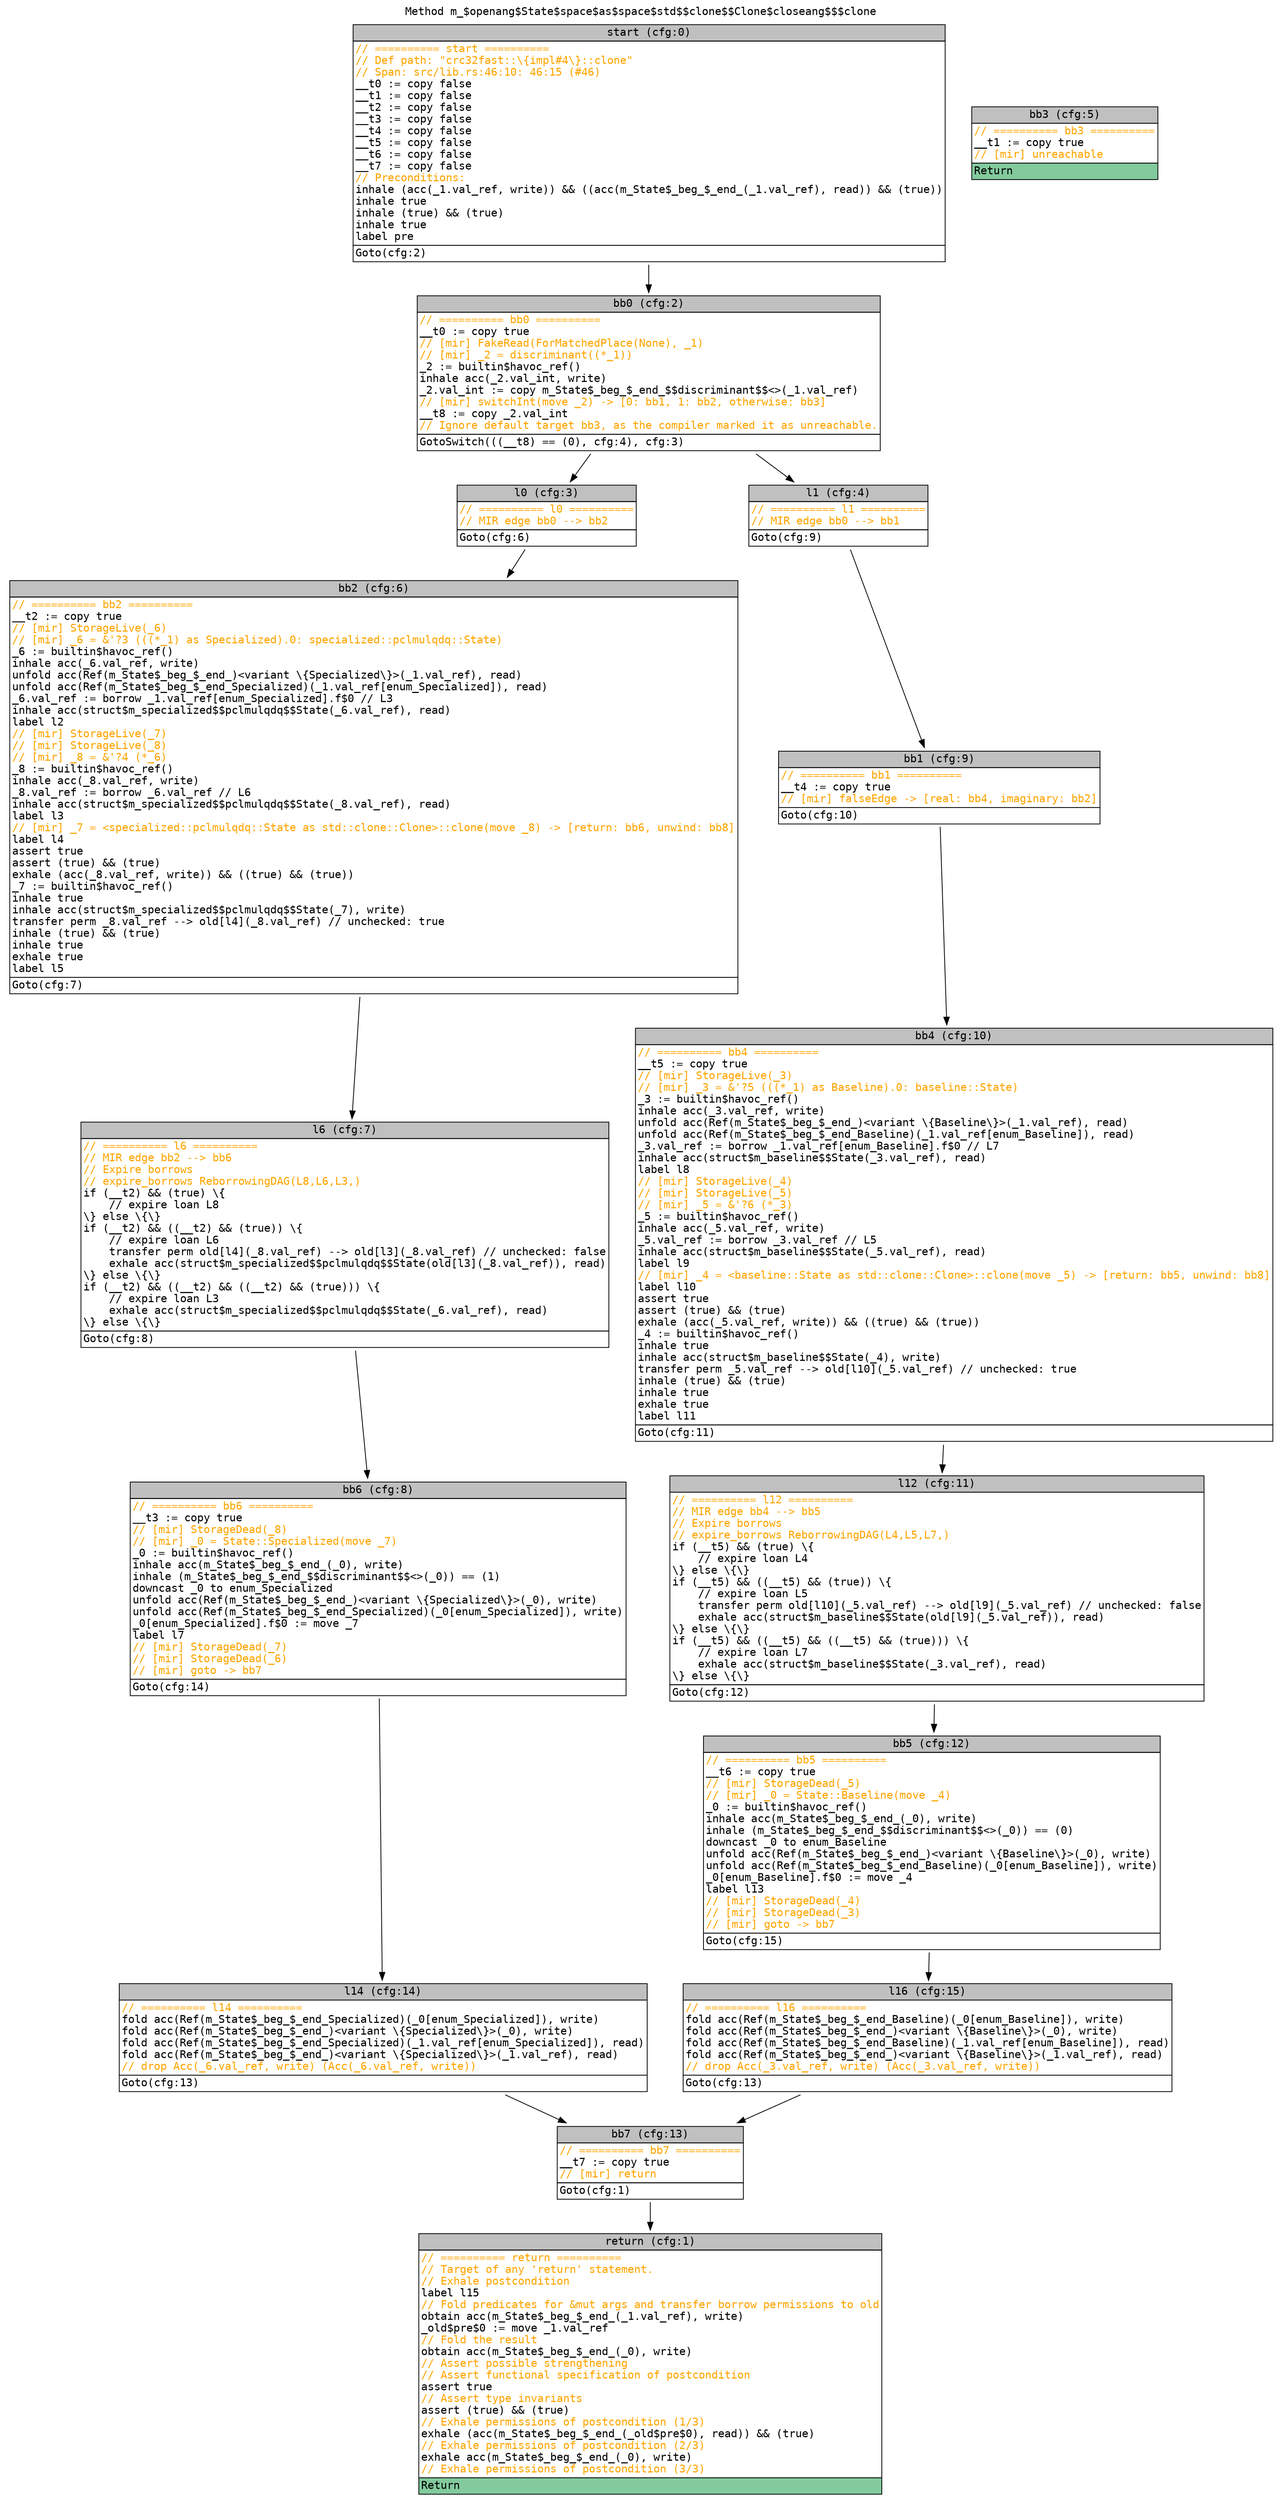 digraph CFG {
graph [fontname=monospace];
node [fontname=monospace];
edge [fontname=monospace];
labelloc="t";
label="Method m_$openang$State$space$as$space$std$$clone$$Clone$closeang$$$clone";
"block_start" [shape=none,label=<<table border="0" cellborder="1" cellspacing="0"><tr><td bgcolor="gray" align="center">start (cfg:0)</td></tr><tr><td align="left" balign="left"><font color="orange">// ========== start ==========</font><br/><font color="orange">// Def path: "crc32fast::\{impl#4\}::clone"</font><br/><font color="orange">// Span: src/lib.rs:46:10: 46:15 (#46)</font><br/>__t0 := copy false<br/>__t1 := copy false<br/>__t2 := copy false<br/>__t3 := copy false<br/>__t4 := copy false<br/>__t5 := copy false<br/>__t6 := copy false<br/>__t7 := copy false<br/><font color="orange">// Preconditions:</font><br/>inhale (acc(_1.val_ref, write)) &amp;&amp; ((acc(m_State$_beg_$_end_(_1.val_ref), read)) &amp;&amp; (true))<br/>inhale true<br/>inhale (true) &amp;&amp; (true)<br/>inhale true<br/>label pre</td></tr><tr><td align="left">Goto(cfg:2)<br/></td></tr></table>>];
"block_return" [shape=none,label=<<table border="0" cellborder="1" cellspacing="0"><tr><td bgcolor="gray" align="center">return (cfg:1)</td></tr><tr><td align="left" balign="left"><font color="orange">// ========== return ==========</font><br/><font color="orange">// Target of any 'return' statement.</font><br/><font color="orange">// Exhale postcondition</font><br/>label l15<br/><font color="orange">// Fold predicates for &amp;mut args and transfer borrow permissions to old</font><br/>obtain acc(m_State$_beg_$_end_(_1.val_ref), write)<br/>_old$pre$0 := move _1.val_ref<br/><font color="orange">// Fold the result</font><br/>obtain acc(m_State$_beg_$_end_(_0), write)<br/><font color="orange">// Assert possible strengthening</font><br/><font color="orange">// Assert functional specification of postcondition</font><br/>assert true<br/><font color="orange">// Assert type invariants</font><br/>assert (true) &amp;&amp; (true)<br/><font color="orange">// Exhale permissions of postcondition (1/3)</font><br/>exhale (acc(m_State$_beg_$_end_(_old$pre$0), read)) &amp;&amp; (true)<br/><font color="orange">// Exhale permissions of postcondition (2/3)</font><br/>exhale acc(m_State$_beg_$_end_(_0), write)<br/><font color="orange">// Exhale permissions of postcondition (3/3)</font></td></tr><tr><td align="left" bgcolor="#82CA9D">Return<br/></td></tr></table>>];
"block_bb0" [shape=none,label=<<table border="0" cellborder="1" cellspacing="0"><tr><td bgcolor="gray" align="center">bb0 (cfg:2)</td></tr><tr><td align="left" balign="left"><font color="orange">// ========== bb0 ==========</font><br/>__t0 := copy true<br/><font color="orange">// [mir] FakeRead(ForMatchedPlace(None), _1)</font><br/><font color="orange">// [mir] _2 = discriminant((*_1))</font><br/>_2 := builtin$havoc_ref()<br/>inhale acc(_2.val_int, write)<br/>_2.val_int := copy m_State$_beg_$_end_$$discriminant$$&lt;&gt;(_1.val_ref)<br/><font color="orange">// [mir] switchInt(move _2) -&gt; [0: bb1, 1: bb2, otherwise: bb3]</font><br/>__t8 := copy _2.val_int<br/><font color="orange">// Ignore default target bb3, as the compiler marked it as unreachable.</font></td></tr><tr><td align="left">GotoSwitch(((__t8) == (0), cfg:4), cfg:3)<br/></td></tr></table>>];
"block_l0" [shape=none,label=<<table border="0" cellborder="1" cellspacing="0"><tr><td bgcolor="gray" align="center">l0 (cfg:3)</td></tr><tr><td align="left" balign="left"><font color="orange">// ========== l0 ==========</font><br/><font color="orange">// MIR edge bb0 --&gt; bb2</font></td></tr><tr><td align="left">Goto(cfg:6)<br/></td></tr></table>>];
"block_l1" [shape=none,label=<<table border="0" cellborder="1" cellspacing="0"><tr><td bgcolor="gray" align="center">l1 (cfg:4)</td></tr><tr><td align="left" balign="left"><font color="orange">// ========== l1 ==========</font><br/><font color="orange">// MIR edge bb0 --&gt; bb1</font></td></tr><tr><td align="left">Goto(cfg:9)<br/></td></tr></table>>];
"block_bb3" [shape=none,label=<<table border="0" cellborder="1" cellspacing="0"><tr><td bgcolor="gray" align="center">bb3 (cfg:5)</td></tr><tr><td align="left" balign="left"><font color="orange">// ========== bb3 ==========</font><br/>__t1 := copy true<br/><font color="orange">// [mir] unreachable</font></td></tr><tr><td align="left" bgcolor="#82CA9D">Return<br/></td></tr></table>>];
"block_bb2" [shape=none,label=<<table border="0" cellborder="1" cellspacing="0"><tr><td bgcolor="gray" align="center">bb2 (cfg:6)</td></tr><tr><td align="left" balign="left"><font color="orange">// ========== bb2 ==========</font><br/>__t2 := copy true<br/><font color="orange">// [mir] StorageLive(_6)</font><br/><font color="orange">// [mir] _6 = &amp;'?3 (((*_1) as Specialized).0: specialized::pclmulqdq::State)</font><br/>_6 := builtin$havoc_ref()<br/>inhale acc(_6.val_ref, write)<br/>unfold acc(Ref(m_State$_beg_$_end_)&lt;variant \{Specialized\}&gt;(_1.val_ref), read)<br/>unfold acc(Ref(m_State$_beg_$_end_Specialized)(_1.val_ref[enum_Specialized]), read)<br/>_6.val_ref := borrow _1.val_ref[enum_Specialized].f$0 // L3<br/>inhale acc(struct$m_specialized$$pclmulqdq$$State(_6.val_ref), read)<br/>label l2<br/><font color="orange">// [mir] StorageLive(_7)</font><br/><font color="orange">// [mir] StorageLive(_8)</font><br/><font color="orange">// [mir] _8 = &amp;'?4 (*_6)</font><br/>_8 := builtin$havoc_ref()<br/>inhale acc(_8.val_ref, write)<br/>_8.val_ref := borrow _6.val_ref // L6<br/>inhale acc(struct$m_specialized$$pclmulqdq$$State(_8.val_ref), read)<br/>label l3<br/><font color="orange">// [mir] _7 = &lt;specialized::pclmulqdq::State as std::clone::Clone&gt;::clone(move _8) -&gt; [return: bb6, unwind: bb8]</font><br/>label l4<br/>assert true<br/>assert (true) &amp;&amp; (true)<br/>exhale (acc(_8.val_ref, write)) &amp;&amp; ((true) &amp;&amp; (true))<br/>_7 := builtin$havoc_ref()<br/>inhale true<br/>inhale acc(struct$m_specialized$$pclmulqdq$$State(_7), write)<br/>transfer perm _8.val_ref --&gt; old[l4](_8.val_ref) // unchecked: true<br/>inhale (true) &amp;&amp; (true)<br/>inhale true<br/>exhale true<br/>label l5</td></tr><tr><td align="left">Goto(cfg:7)<br/></td></tr></table>>];
"block_l6" [shape=none,label=<<table border="0" cellborder="1" cellspacing="0"><tr><td bgcolor="gray" align="center">l6 (cfg:7)</td></tr><tr><td align="left" balign="left"><font color="orange">// ========== l6 ==========</font><br/><font color="orange">// MIR edge bb2 --&gt; bb6</font><br/><font color="orange">// Expire borrows</font><br/><font color="orange">// expire_borrows ReborrowingDAG(L8,L6,L3,)</font><br/>if (__t2) &amp;&amp; (true) \{<br/>    // expire loan L8<br/>\} else \{\}<br/>if (__t2) &amp;&amp; ((__t2) &amp;&amp; (true)) \{<br/>    // expire loan L6<br/>    transfer perm old[l4](_8.val_ref) --&gt; old[l3](_8.val_ref) // unchecked: false<br/>    exhale acc(struct$m_specialized$$pclmulqdq$$State(old[l3](_8.val_ref)), read)<br/>\} else \{\}<br/>if (__t2) &amp;&amp; ((__t2) &amp;&amp; ((__t2) &amp;&amp; (true))) \{<br/>    // expire loan L3<br/>    exhale acc(struct$m_specialized$$pclmulqdq$$State(_6.val_ref), read)<br/>\} else \{\}</td></tr><tr><td align="left">Goto(cfg:8)<br/></td></tr></table>>];
"block_bb6" [shape=none,label=<<table border="0" cellborder="1" cellspacing="0"><tr><td bgcolor="gray" align="center">bb6 (cfg:8)</td></tr><tr><td align="left" balign="left"><font color="orange">// ========== bb6 ==========</font><br/>__t3 := copy true<br/><font color="orange">// [mir] StorageDead(_8)</font><br/><font color="orange">// [mir] _0 = State::Specialized(move _7)</font><br/>_0 := builtin$havoc_ref()<br/>inhale acc(m_State$_beg_$_end_(_0), write)<br/>inhale (m_State$_beg_$_end_$$discriminant$$&lt;&gt;(_0)) == (1)<br/>downcast _0 to enum_Specialized<br/>unfold acc(Ref(m_State$_beg_$_end_)&lt;variant \{Specialized\}&gt;(_0), write)<br/>unfold acc(Ref(m_State$_beg_$_end_Specialized)(_0[enum_Specialized]), write)<br/>_0[enum_Specialized].f$0 := move _7<br/>label l7<br/><font color="orange">// [mir] StorageDead(_7)</font><br/><font color="orange">// [mir] StorageDead(_6)</font><br/><font color="orange">// [mir] goto -&gt; bb7</font></td></tr><tr><td align="left">Goto(cfg:14)<br/></td></tr></table>>];
"block_bb1" [shape=none,label=<<table border="0" cellborder="1" cellspacing="0"><tr><td bgcolor="gray" align="center">bb1 (cfg:9)</td></tr><tr><td align="left" balign="left"><font color="orange">// ========== bb1 ==========</font><br/>__t4 := copy true<br/><font color="orange">// [mir] falseEdge -&gt; [real: bb4, imaginary: bb2]</font></td></tr><tr><td align="left">Goto(cfg:10)<br/></td></tr></table>>];
"block_bb4" [shape=none,label=<<table border="0" cellborder="1" cellspacing="0"><tr><td bgcolor="gray" align="center">bb4 (cfg:10)</td></tr><tr><td align="left" balign="left"><font color="orange">// ========== bb4 ==========</font><br/>__t5 := copy true<br/><font color="orange">// [mir] StorageLive(_3)</font><br/><font color="orange">// [mir] _3 = &amp;'?5 (((*_1) as Baseline).0: baseline::State)</font><br/>_3 := builtin$havoc_ref()<br/>inhale acc(_3.val_ref, write)<br/>unfold acc(Ref(m_State$_beg_$_end_)&lt;variant \{Baseline\}&gt;(_1.val_ref), read)<br/>unfold acc(Ref(m_State$_beg_$_end_Baseline)(_1.val_ref[enum_Baseline]), read)<br/>_3.val_ref := borrow _1.val_ref[enum_Baseline].f$0 // L7<br/>inhale acc(struct$m_baseline$$State(_3.val_ref), read)<br/>label l8<br/><font color="orange">// [mir] StorageLive(_4)</font><br/><font color="orange">// [mir] StorageLive(_5)</font><br/><font color="orange">// [mir] _5 = &amp;'?6 (*_3)</font><br/>_5 := builtin$havoc_ref()<br/>inhale acc(_5.val_ref, write)<br/>_5.val_ref := borrow _3.val_ref // L5<br/>inhale acc(struct$m_baseline$$State(_5.val_ref), read)<br/>label l9<br/><font color="orange">// [mir] _4 = &lt;baseline::State as std::clone::Clone&gt;::clone(move _5) -&gt; [return: bb5, unwind: bb8]</font><br/>label l10<br/>assert true<br/>assert (true) &amp;&amp; (true)<br/>exhale (acc(_5.val_ref, write)) &amp;&amp; ((true) &amp;&amp; (true))<br/>_4 := builtin$havoc_ref()<br/>inhale true<br/>inhale acc(struct$m_baseline$$State(_4), write)<br/>transfer perm _5.val_ref --&gt; old[l10](_5.val_ref) // unchecked: true<br/>inhale (true) &amp;&amp; (true)<br/>inhale true<br/>exhale true<br/>label l11</td></tr><tr><td align="left">Goto(cfg:11)<br/></td></tr></table>>];
"block_l12" [shape=none,label=<<table border="0" cellborder="1" cellspacing="0"><tr><td bgcolor="gray" align="center">l12 (cfg:11)</td></tr><tr><td align="left" balign="left"><font color="orange">// ========== l12 ==========</font><br/><font color="orange">// MIR edge bb4 --&gt; bb5</font><br/><font color="orange">// Expire borrows</font><br/><font color="orange">// expire_borrows ReborrowingDAG(L4,L5,L7,)</font><br/>if (__t5) &amp;&amp; (true) \{<br/>    // expire loan L4<br/>\} else \{\}<br/>if (__t5) &amp;&amp; ((__t5) &amp;&amp; (true)) \{<br/>    // expire loan L5<br/>    transfer perm old[l10](_5.val_ref) --&gt; old[l9](_5.val_ref) // unchecked: false<br/>    exhale acc(struct$m_baseline$$State(old[l9](_5.val_ref)), read)<br/>\} else \{\}<br/>if (__t5) &amp;&amp; ((__t5) &amp;&amp; ((__t5) &amp;&amp; (true))) \{<br/>    // expire loan L7<br/>    exhale acc(struct$m_baseline$$State(_3.val_ref), read)<br/>\} else \{\}</td></tr><tr><td align="left">Goto(cfg:12)<br/></td></tr></table>>];
"block_bb5" [shape=none,label=<<table border="0" cellborder="1" cellspacing="0"><tr><td bgcolor="gray" align="center">bb5 (cfg:12)</td></tr><tr><td align="left" balign="left"><font color="orange">// ========== bb5 ==========</font><br/>__t6 := copy true<br/><font color="orange">// [mir] StorageDead(_5)</font><br/><font color="orange">// [mir] _0 = State::Baseline(move _4)</font><br/>_0 := builtin$havoc_ref()<br/>inhale acc(m_State$_beg_$_end_(_0), write)<br/>inhale (m_State$_beg_$_end_$$discriminant$$&lt;&gt;(_0)) == (0)<br/>downcast _0 to enum_Baseline<br/>unfold acc(Ref(m_State$_beg_$_end_)&lt;variant \{Baseline\}&gt;(_0), write)<br/>unfold acc(Ref(m_State$_beg_$_end_Baseline)(_0[enum_Baseline]), write)<br/>_0[enum_Baseline].f$0 := move _4<br/>label l13<br/><font color="orange">// [mir] StorageDead(_4)</font><br/><font color="orange">// [mir] StorageDead(_3)</font><br/><font color="orange">// [mir] goto -&gt; bb7</font></td></tr><tr><td align="left">Goto(cfg:15)<br/></td></tr></table>>];
"block_bb7" [shape=none,label=<<table border="0" cellborder="1" cellspacing="0"><tr><td bgcolor="gray" align="center">bb7 (cfg:13)</td></tr><tr><td align="left" balign="left"><font color="orange">// ========== bb7 ==========</font><br/>__t7 := copy true<br/><font color="orange">// [mir] return</font></td></tr><tr><td align="left">Goto(cfg:1)<br/></td></tr></table>>];
"block_l14" [shape=none,label=<<table border="0" cellborder="1" cellspacing="0"><tr><td bgcolor="gray" align="center">l14 (cfg:14)</td></tr><tr><td align="left" balign="left"><font color="orange">// ========== l14 ==========</font><br/>fold acc(Ref(m_State$_beg_$_end_Specialized)(_0[enum_Specialized]), write)<br/>fold acc(Ref(m_State$_beg_$_end_)&lt;variant \{Specialized\}&gt;(_0), write)<br/>fold acc(Ref(m_State$_beg_$_end_Specialized)(_1.val_ref[enum_Specialized]), read)<br/>fold acc(Ref(m_State$_beg_$_end_)&lt;variant \{Specialized\}&gt;(_1.val_ref), read)<br/><font color="orange">// drop Acc(_6.val_ref, write) (Acc(_6.val_ref, write))</font></td></tr><tr><td align="left">Goto(cfg:13)<br/></td></tr></table>>];
"block_l16" [shape=none,label=<<table border="0" cellborder="1" cellspacing="0"><tr><td bgcolor="gray" align="center">l16 (cfg:15)</td></tr><tr><td align="left" balign="left"><font color="orange">// ========== l16 ==========</font><br/>fold acc(Ref(m_State$_beg_$_end_Baseline)(_0[enum_Baseline]), write)<br/>fold acc(Ref(m_State$_beg_$_end_)&lt;variant \{Baseline\}&gt;(_0), write)<br/>fold acc(Ref(m_State$_beg_$_end_Baseline)(_1.val_ref[enum_Baseline]), read)<br/>fold acc(Ref(m_State$_beg_$_end_)&lt;variant \{Baseline\}&gt;(_1.val_ref), read)<br/><font color="orange">// drop Acc(_3.val_ref, write) (Acc(_3.val_ref, write))</font></td></tr><tr><td align="left">Goto(cfg:13)<br/></td></tr></table>>];
"block_start" -> "block_bb0";
"block_bb0" -> "block_l1";
"block_bb0" -> "block_l0";
"block_l0" -> "block_bb2";
"block_l1" -> "block_bb1";
"block_bb2" -> "block_l6";
"block_l6" -> "block_bb6";
"block_bb6" -> "block_l14";
"block_bb1" -> "block_bb4";
"block_bb4" -> "block_l12";
"block_l12" -> "block_bb5";
"block_bb5" -> "block_l16";
"block_bb7" -> "block_return";
"block_l14" -> "block_bb7";
"block_l16" -> "block_bb7";
}
